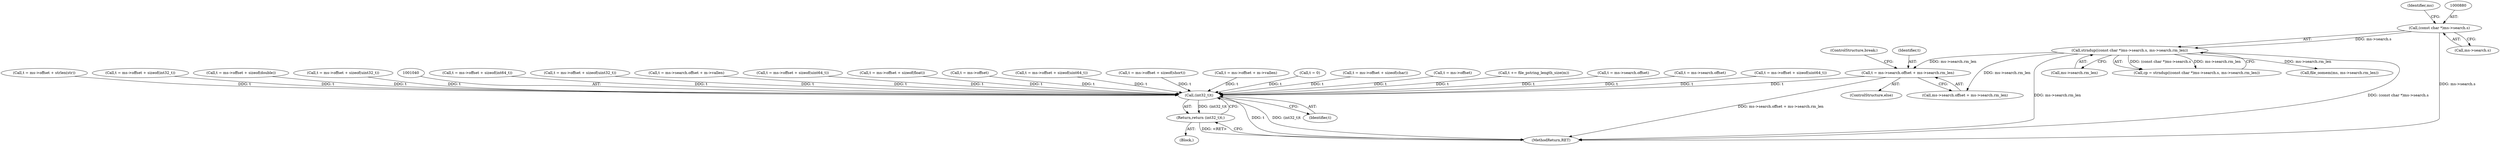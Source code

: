 digraph "0_file_4a284c89d6ef11aca34da65da7d673050a5ea320_5@integer" {
"1000939" [label="(Call,t = ms->search.offset + ms->search.rm_len)"];
"1000878" [label="(Call,strndup((const char *)ms->search.s, ms->search.rm_len))"];
"1000879" [label="(Call,(const char *)ms->search.s)"];
"1001039" [label="(Call,(int32_t)t)"];
"1001038" [label="(Return,return (int32_t)t;)"];
"1000414" [label="(Call,t = ms->offset + sizeof(int64_t))"];
"1000879" [label="(Call,(const char *)ms->search.s)"];
"1000876" [label="(Call,cp = strndup((const char *)ms->search.s, ms->search.rm_len))"];
"1000888" [label="(Identifier,ms)"];
"1000626" [label="(Call,t = ms->offset + sizeof(uint32_t))"];
"1000986" [label="(Call,t = ms->search.offset + m->vallen)"];
"1000696" [label="(Call,t = ms->offset + sizeof(uint64_t))"];
"1001039" [label="(Call,(int32_t)t)"];
"1000797" [label="(Call,t = ms->offset + sizeof(float))"];
"1001013" [label="(Call,t = ms->offset)"];
"1000939" [label="(Call,t = ms->search.offset + ms->search.rm_len)"];
"1000661" [label="(Call,t = ms->offset + sizeof(uint64_t))"];
"1000265" [label="(Call,t = ms->offset + sizeof(short))"];
"1000878" [label="(Call,strndup((const char *)ms->search.s, ms->search.rm_len))"];
"1000940" [label="(Identifier,t)"];
"1000458" [label="(Call,t = ms->offset + m->vallen)"];
"1001042" [label="(MethodReturn,RET)"];
"1000109" [label="(Call,t = 0)"];
"1001041" [label="(Identifier,t)"];
"1000190" [label="(Call,t = ms->offset + sizeof(char))"];
"1000896" [label="(Call,file_oomem(ms, ms->search.rm_len))"];
"1000938" [label="(ControlStructure,else)"];
"1001022" [label="(Call,t = ms->offset)"];
"1000952" [label="(ControlStructure,break;)"];
"1000881" [label="(Call,ms->search.s)"];
"1000558" [label="(Call,t += file_pstring_length_size(m))"];
"1000931" [label="(Call,t = ms->search.offset)"];
"1000978" [label="(Call,t = ms->search.offset)"];
"1000104" [label="(Block,)"];
"1000731" [label="(Call,t = ms->offset + sizeof(uint64_t))"];
"1000475" [label="(Call,t = ms->offset + strlen(str))"];
"1000941" [label="(Call,ms->search.offset + ms->search.rm_len)"];
"1000341" [label="(Call,t = ms->offset + sizeof(int32_t))"];
"1001038" [label="(Return,return (int32_t)t;)"];
"1000886" [label="(Call,ms->search.rm_len)"];
"1000863" [label="(Call,t = ms->offset + sizeof(double))"];
"1000590" [label="(Call,t = ms->offset + sizeof(uint32_t))"];
"1000939" -> "1000938"  [label="AST: "];
"1000939" -> "1000941"  [label="CFG: "];
"1000940" -> "1000939"  [label="AST: "];
"1000941" -> "1000939"  [label="AST: "];
"1000952" -> "1000939"  [label="CFG: "];
"1000939" -> "1001042"  [label="DDG: ms->search.offset + ms->search.rm_len"];
"1000878" -> "1000939"  [label="DDG: ms->search.rm_len"];
"1000939" -> "1001039"  [label="DDG: t"];
"1000878" -> "1000876"  [label="AST: "];
"1000878" -> "1000886"  [label="CFG: "];
"1000879" -> "1000878"  [label="AST: "];
"1000886" -> "1000878"  [label="AST: "];
"1000876" -> "1000878"  [label="CFG: "];
"1000878" -> "1001042"  [label="DDG: ms->search.rm_len"];
"1000878" -> "1001042"  [label="DDG: (const char *)ms->search.s"];
"1000878" -> "1000876"  [label="DDG: (const char *)ms->search.s"];
"1000878" -> "1000876"  [label="DDG: ms->search.rm_len"];
"1000879" -> "1000878"  [label="DDG: ms->search.s"];
"1000878" -> "1000896"  [label="DDG: ms->search.rm_len"];
"1000878" -> "1000941"  [label="DDG: ms->search.rm_len"];
"1000879" -> "1000881"  [label="CFG: "];
"1000880" -> "1000879"  [label="AST: "];
"1000881" -> "1000879"  [label="AST: "];
"1000888" -> "1000879"  [label="CFG: "];
"1000879" -> "1001042"  [label="DDG: ms->search.s"];
"1001039" -> "1001038"  [label="AST: "];
"1001039" -> "1001041"  [label="CFG: "];
"1001040" -> "1001039"  [label="AST: "];
"1001041" -> "1001039"  [label="AST: "];
"1001038" -> "1001039"  [label="CFG: "];
"1001039" -> "1001042"  [label="DDG: t"];
"1001039" -> "1001042"  [label="DDG: (int32_t)t"];
"1001039" -> "1001038"  [label="DDG: (int32_t)t"];
"1000978" -> "1001039"  [label="DDG: t"];
"1000661" -> "1001039"  [label="DDG: t"];
"1000626" -> "1001039"  [label="DDG: t"];
"1000590" -> "1001039"  [label="DDG: t"];
"1000341" -> "1001039"  [label="DDG: t"];
"1000414" -> "1001039"  [label="DDG: t"];
"1001013" -> "1001039"  [label="DDG: t"];
"1000931" -> "1001039"  [label="DDG: t"];
"1001022" -> "1001039"  [label="DDG: t"];
"1000731" -> "1001039"  [label="DDG: t"];
"1000696" -> "1001039"  [label="DDG: t"];
"1000458" -> "1001039"  [label="DDG: t"];
"1000475" -> "1001039"  [label="DDG: t"];
"1000863" -> "1001039"  [label="DDG: t"];
"1000190" -> "1001039"  [label="DDG: t"];
"1000986" -> "1001039"  [label="DDG: t"];
"1000558" -> "1001039"  [label="DDG: t"];
"1000265" -> "1001039"  [label="DDG: t"];
"1000797" -> "1001039"  [label="DDG: t"];
"1000109" -> "1001039"  [label="DDG: t"];
"1001038" -> "1000104"  [label="AST: "];
"1001042" -> "1001038"  [label="CFG: "];
"1001038" -> "1001042"  [label="DDG: <RET>"];
}
